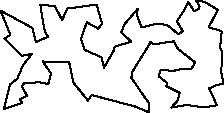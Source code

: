 unitsize(0.001cm);
draw((3140,1401)--(3220,1454));
draw((3220,1454)--(3114,1629));
draw((3114,1629)--(3245,1828));
draw((3245,1828)--(3317,1966));
draw((3317,1966)--(3417,1808));
draw((3417,1808)--(3507,1851));
draw((3507,1851)--(3515,1892));
draw((3515,1892)--(3453,1998));
draw((3453,1998)--(3611,1968));
draw((3611,1968)--(3782,1865));
draw((3782,1865)--(3834,1827));
draw((3834,1827)--(3675,1522));
draw((3675,1522)--(3858,1472));
draw((3858,1472)--(3904,1444));
draw((3904,1444)--(3876,1165));
draw((3876,1165)--(3918,1088));
draw((3918,1088)--(3896,742));
draw((3896,742)--(3938,516));
draw((3938,516)--(3829,513));
draw((3829,513)--(3684,445));
draw((3684,445)--(3821,147));
draw((3821,147)--(3595,111));
draw((3595,111)--(3292,152));
draw((3292,152)--(3017,108));
draw((3017,108)--(3060,155));
draw((3060,155)--(3123,217));
draw((3123,217)--(3162,367));
draw((3162,367)--(2929,485));
draw((2929,485)--(2938,543));
draw((2938,543)--(2800,653));
draw((2800,653)--(2801,695));
draw((2801,695)--(2830,775));
draw((2830,775)--(3084,748));
draw((3084,748)--(3084,774));
draw((3084,774)--(3370,791));
draw((3370,791)--(3438,901));
draw((3438,901)--(3133,1143));
draw((3133,1143)--(3058,1276));
draw((3058,1276)--(2698,1221));
draw((2698,1221)--(2642,1269));
draw((2642,1269)--(2639,1239));
draw((2639,1239)--(2330,741));
draw((2330,741)--(2310,635));
draw((2310,635)--(2503,352));
draw((2503,352)--(2614,195));
draw((2614,195)--(2630,20));
draw((2630,20)--(2372,127));
draw((2372,127)--(1612,328));
draw((1612,328)--(1538,224));
draw((1538,224)--(1517,266));
draw((1517,266)--(1286,550));
draw((1286,550)--(1213,910));
draw((1213,910)--(749,920));
draw((749,920)--(896,705));
draw((896,705)--(844,520));
draw((844,520)--(694,552));
draw((694,552)--(422,542));
draw((422,542)--(380,478));
draw((380,478)--(468,319));
draw((468,319)--(347,252));
draw((347,252)--(387,190));
draw((387,190)--(61,81));
draw((61,81)--(171,514));
draw((171,514)--(298,615));
draw((298,615)--(399,850));
draw((399,850)--(556,1056));
draw((556,1056)--(376,1018));
draw((376,1018)--(193,1210));
draw((193,1210)--(71,1323));
draw((71,1323)--(177,1390));
draw((177,1390)--(3,1817));
draw((3,1817)--(563,1513));
draw((563,1513)--(627,1261));
draw((627,1261)--(839,1355));
draw((839,1355)--(782,1462));
draw((782,1462)--(731,1741));
draw((731,1741)--(706,1925));
draw((706,1925)--(962,1895));
draw((962,1895)--(1090,1652));
draw((1090,1652)--(1182,1853));
draw((1182,1853)--(1697,1924));
draw((1697,1924)--(1794,1589));
draw((1794,1589)--(1729,1498));
draw((1729,1498)--(1526,1612));
draw((1526,1612)--(1423,1322));
draw((1423,1322)--(1490,1123));
draw((1490,1123)--(1782,995));
draw((1782,995)--(1829,812));
draw((1829,812)--(2000,1110));
draw((2000,1110)--(2009,1163));
draw((2009,1163)--(2030,1186));
draw((2030,1186)--(2312,1270));
draw((2312,1270)--(2132,1432));
draw((2132,1432)--(2191,1579));
draw((2191,1579)--(2426,1851));
draw((2426,1851)--(2408,1747));
draw((2408,1747)--(2489,1520));
draw((2489,1520)--(2741,1583));
draw((2741,1583)--(2937,1568));
draw((2937,1568)--(3140,1401));
